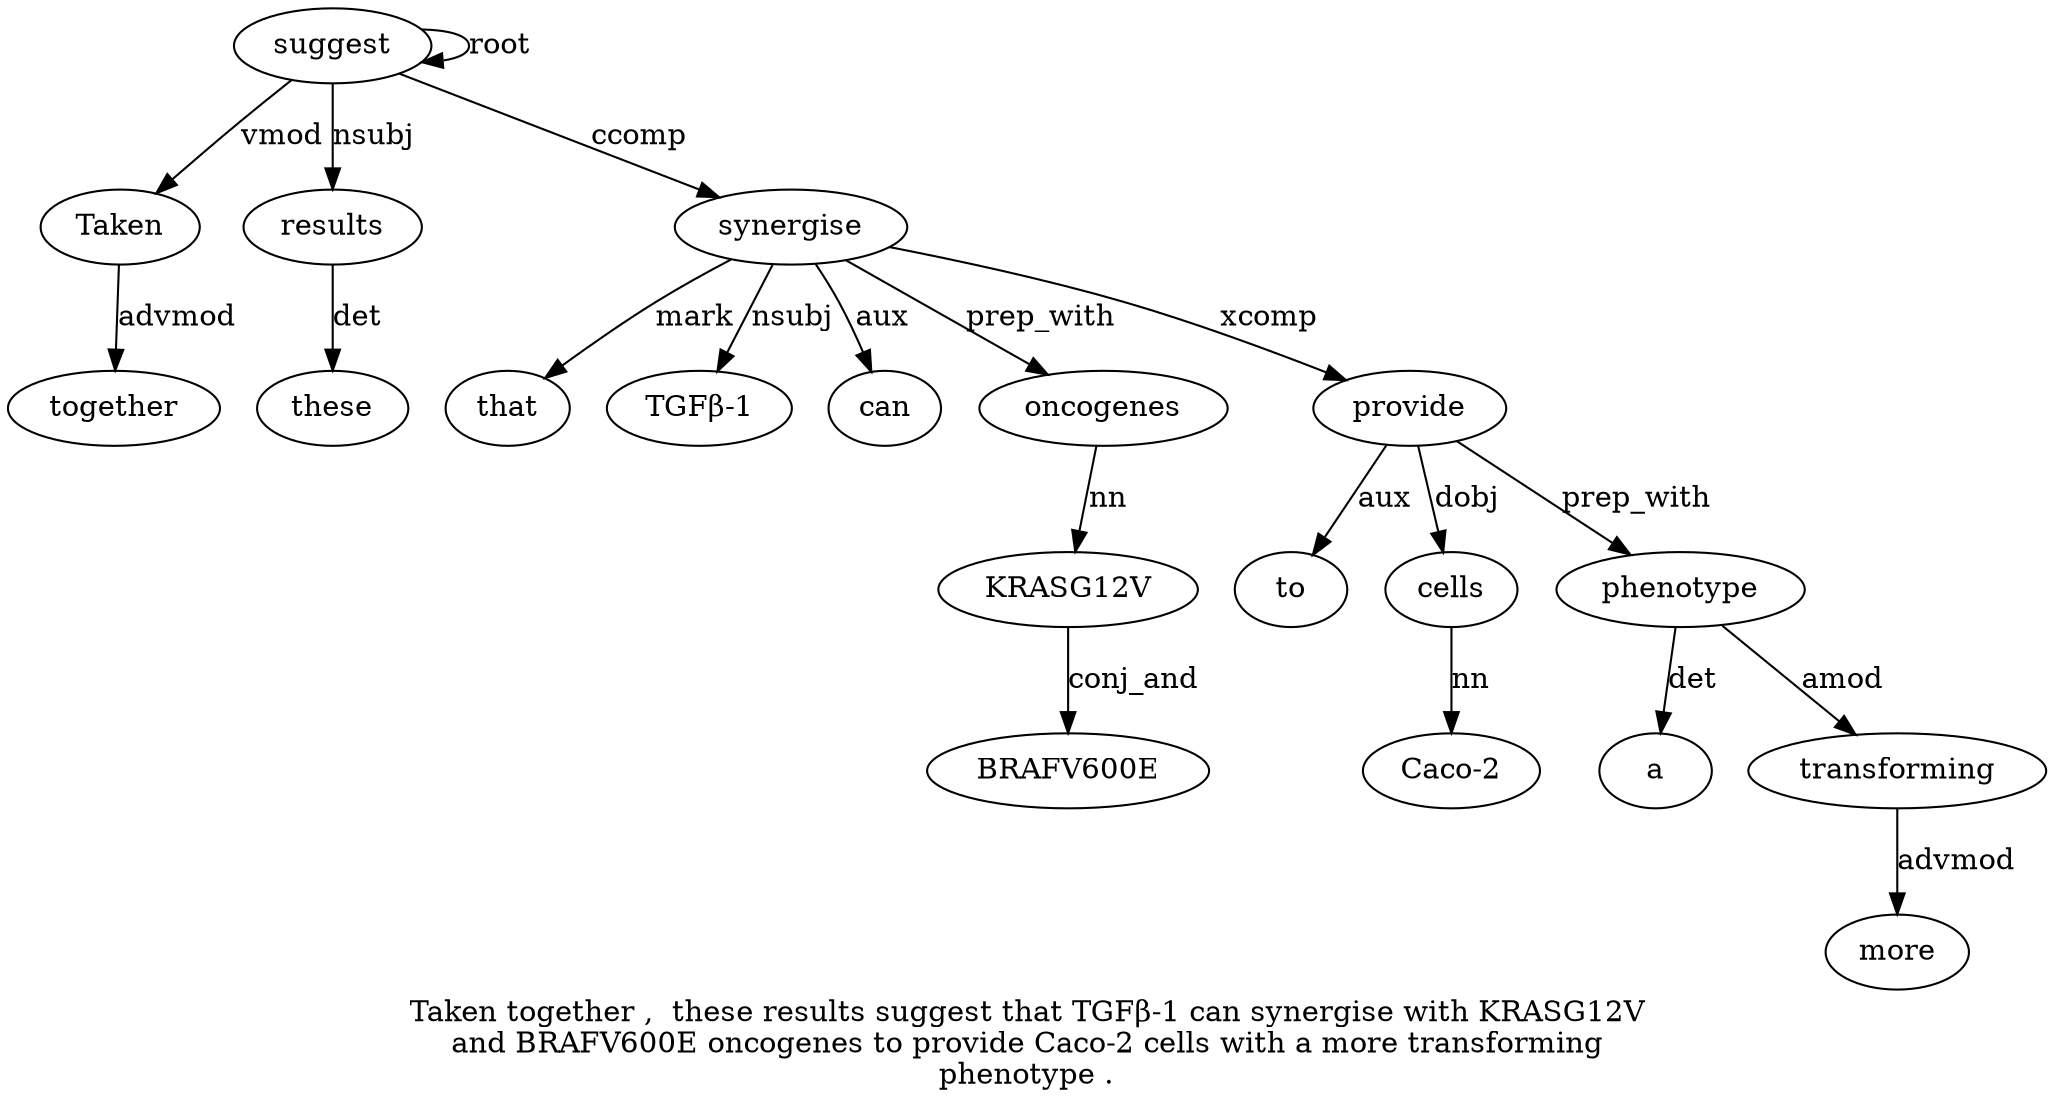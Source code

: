 digraph "Taken together ,  these results suggest that TGFβ-1 can synergise with KRASG12V and BRAFV600E oncogenes to provide Caco-2 cells with a more transforming phenotype ." {
label="Taken together ,  these results suggest that TGFβ-1 can synergise with KRASG12V
and BRAFV600E oncogenes to provide Caco-2 cells with a more transforming
phenotype .";
suggest6 [style=filled, fillcolor=white, label=suggest];
Taken1 [style=filled, fillcolor=white, label=Taken];
suggest6 -> Taken1  [label=vmod];
together2 [style=filled, fillcolor=white, label=together];
Taken1 -> together2  [label=advmod];
results5 [style=filled, fillcolor=white, label=results];
these4 [style=filled, fillcolor=white, label=these];
results5 -> these4  [label=det];
suggest6 -> results5  [label=nsubj];
suggest6 -> suggest6  [label=root];
synergise10 [style=filled, fillcolor=white, label=synergise];
that7 [style=filled, fillcolor=white, label=that];
synergise10 -> that7  [label=mark];
"TGFβ-18" [style=filled, fillcolor=white, label="TGFβ-1"];
synergise10 -> "TGFβ-18"  [label=nsubj];
can9 [style=filled, fillcolor=white, label=can];
synergise10 -> can9  [label=aux];
suggest6 -> synergise10  [label=ccomp];
oncogenes15 [style=filled, fillcolor=white, label=oncogenes];
KRASG12V [style=filled, fillcolor=white, label=KRASG12V];
oncogenes15 -> KRASG12V  [label=nn];
BRAFV600E14 [style=filled, fillcolor=white, label=BRAFV600E];
KRASG12V -> BRAFV600E14  [label=conj_and];
synergise10 -> oncogenes15  [label=prep_with];
provide17 [style=filled, fillcolor=white, label=provide];
to16 [style=filled, fillcolor=white, label=to];
provide17 -> to16  [label=aux];
synergise10 -> provide17  [label=xcomp];
cells19 [style=filled, fillcolor=white, label=cells];
"Caco-218" [style=filled, fillcolor=white, label="Caco-2"];
cells19 -> "Caco-218"  [label=nn];
provide17 -> cells19  [label=dobj];
phenotype24 [style=filled, fillcolor=white, label=phenotype];
a21 [style=filled, fillcolor=white, label=a];
phenotype24 -> a21  [label=det];
transforming23 [style=filled, fillcolor=white, label=transforming];
more22 [style=filled, fillcolor=white, label=more];
transforming23 -> more22  [label=advmod];
phenotype24 -> transforming23  [label=amod];
provide17 -> phenotype24  [label=prep_with];
}
